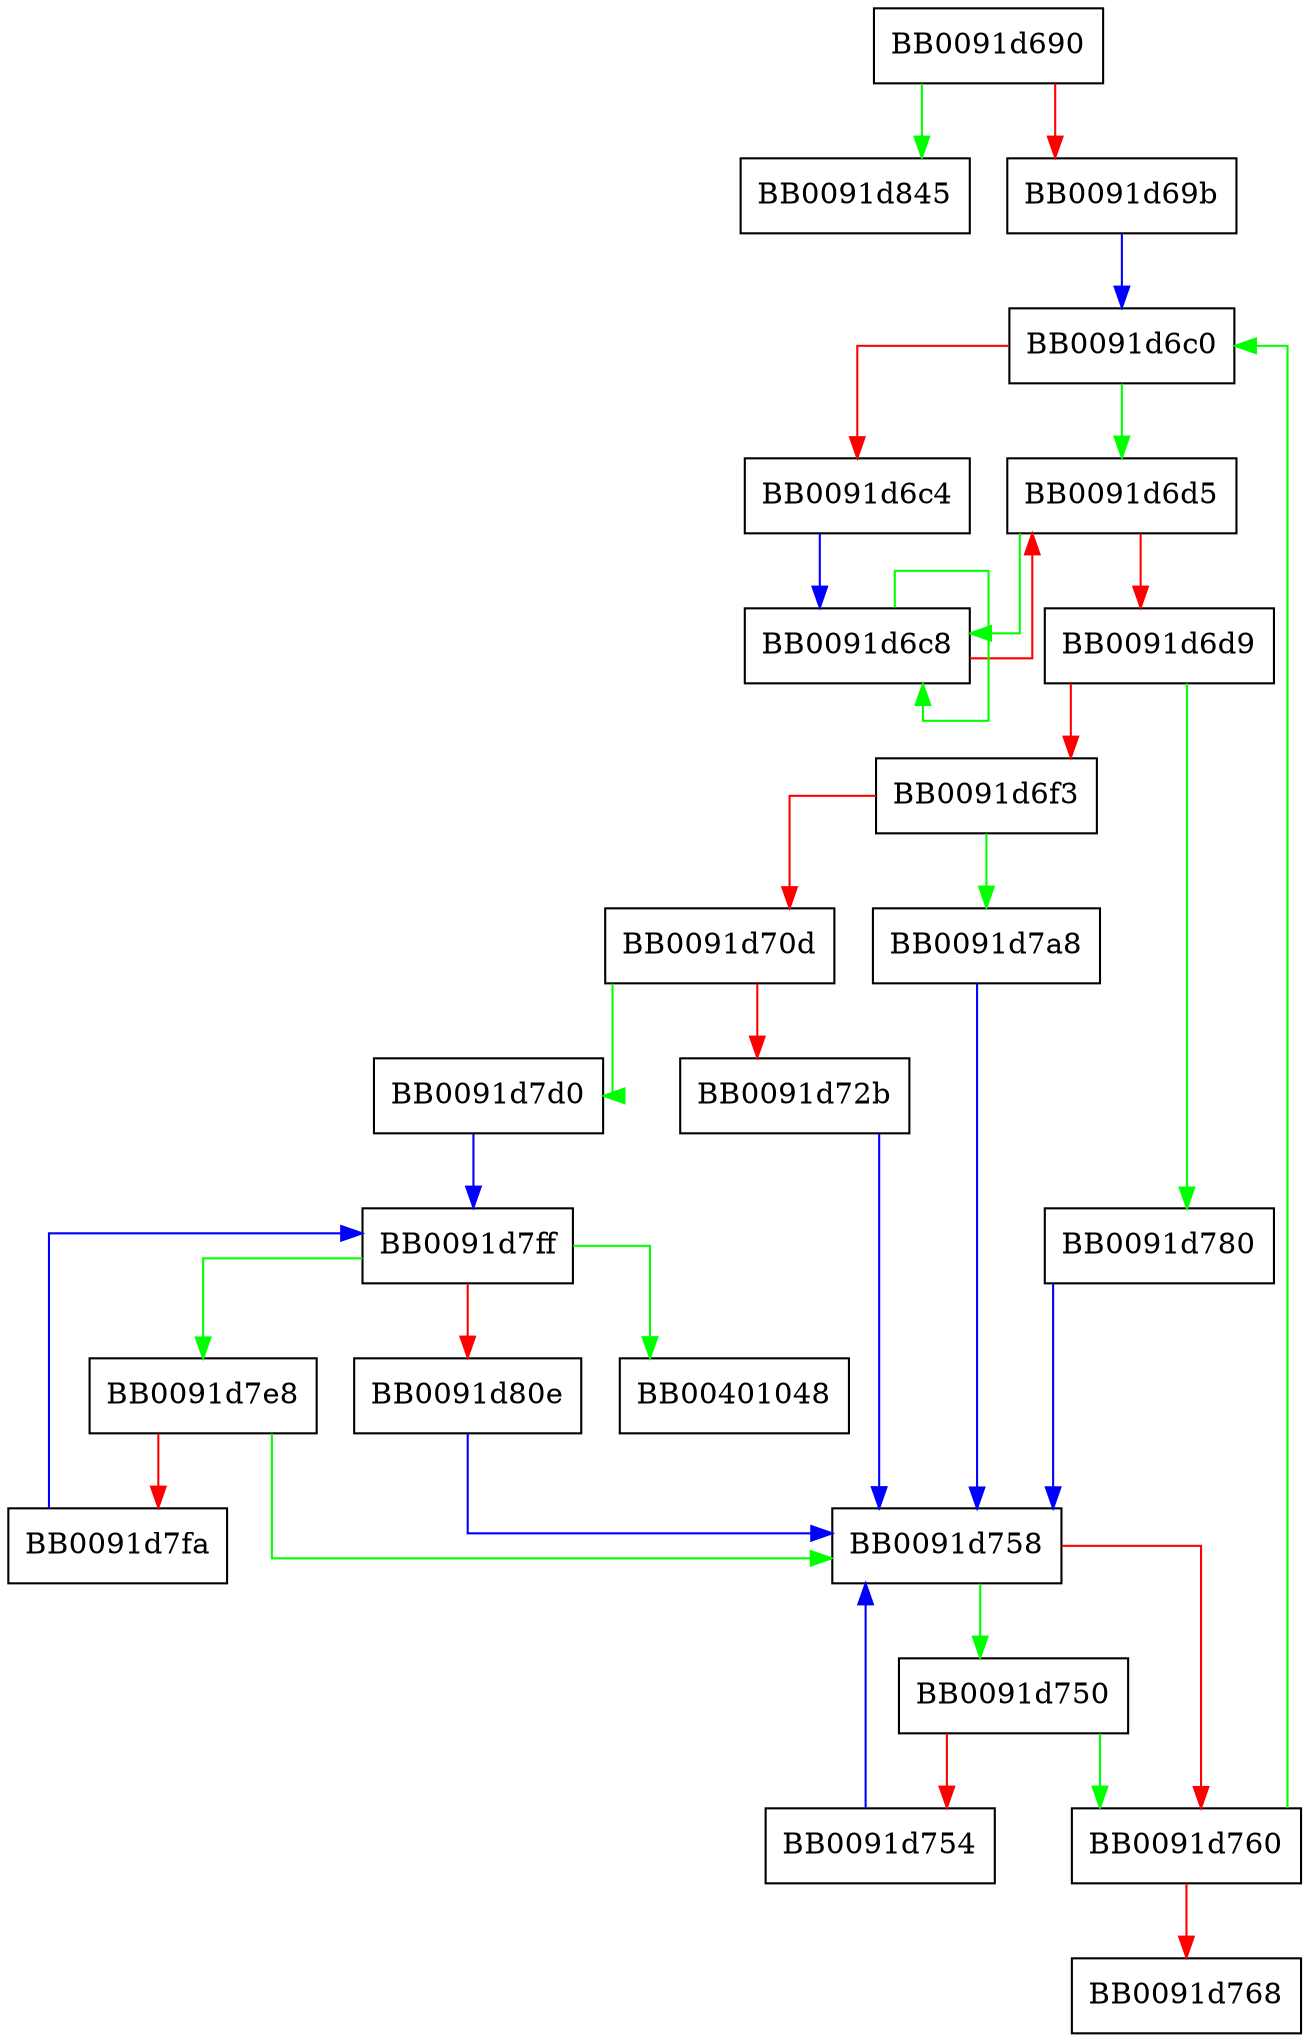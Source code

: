 digraph res_setoptions {
  node [shape="box"];
  graph [splines=ortho];
  BB0091d690 -> BB0091d845 [color="green"];
  BB0091d690 -> BB0091d69b [color="red"];
  BB0091d69b -> BB0091d6c0 [color="blue"];
  BB0091d6c0 -> BB0091d6d5 [color="green"];
  BB0091d6c0 -> BB0091d6c4 [color="red"];
  BB0091d6c4 -> BB0091d6c8 [color="blue"];
  BB0091d6c8 -> BB0091d6c8 [color="green"];
  BB0091d6c8 -> BB0091d6d5 [color="red"];
  BB0091d6d5 -> BB0091d6c8 [color="green"];
  BB0091d6d5 -> BB0091d6d9 [color="red"];
  BB0091d6d9 -> BB0091d780 [color="green"];
  BB0091d6d9 -> BB0091d6f3 [color="red"];
  BB0091d6f3 -> BB0091d7a8 [color="green"];
  BB0091d6f3 -> BB0091d70d [color="red"];
  BB0091d70d -> BB0091d7d0 [color="green"];
  BB0091d70d -> BB0091d72b [color="red"];
  BB0091d72b -> BB0091d758 [color="blue"];
  BB0091d750 -> BB0091d760 [color="green"];
  BB0091d750 -> BB0091d754 [color="red"];
  BB0091d754 -> BB0091d758 [color="blue"];
  BB0091d758 -> BB0091d750 [color="green"];
  BB0091d758 -> BB0091d760 [color="red"];
  BB0091d760 -> BB0091d6c0 [color="green"];
  BB0091d760 -> BB0091d768 [color="red"];
  BB0091d780 -> BB0091d758 [color="blue"];
  BB0091d7a8 -> BB0091d758 [color="blue"];
  BB0091d7d0 -> BB0091d7ff [color="blue"];
  BB0091d7e8 -> BB0091d758 [color="green"];
  BB0091d7e8 -> BB0091d7fa [color="red"];
  BB0091d7fa -> BB0091d7ff [color="blue"];
  BB0091d7ff -> BB00401048 [color="green"];
  BB0091d7ff -> BB0091d7e8 [color="green"];
  BB0091d7ff -> BB0091d80e [color="red"];
  BB0091d80e -> BB0091d758 [color="blue"];
}